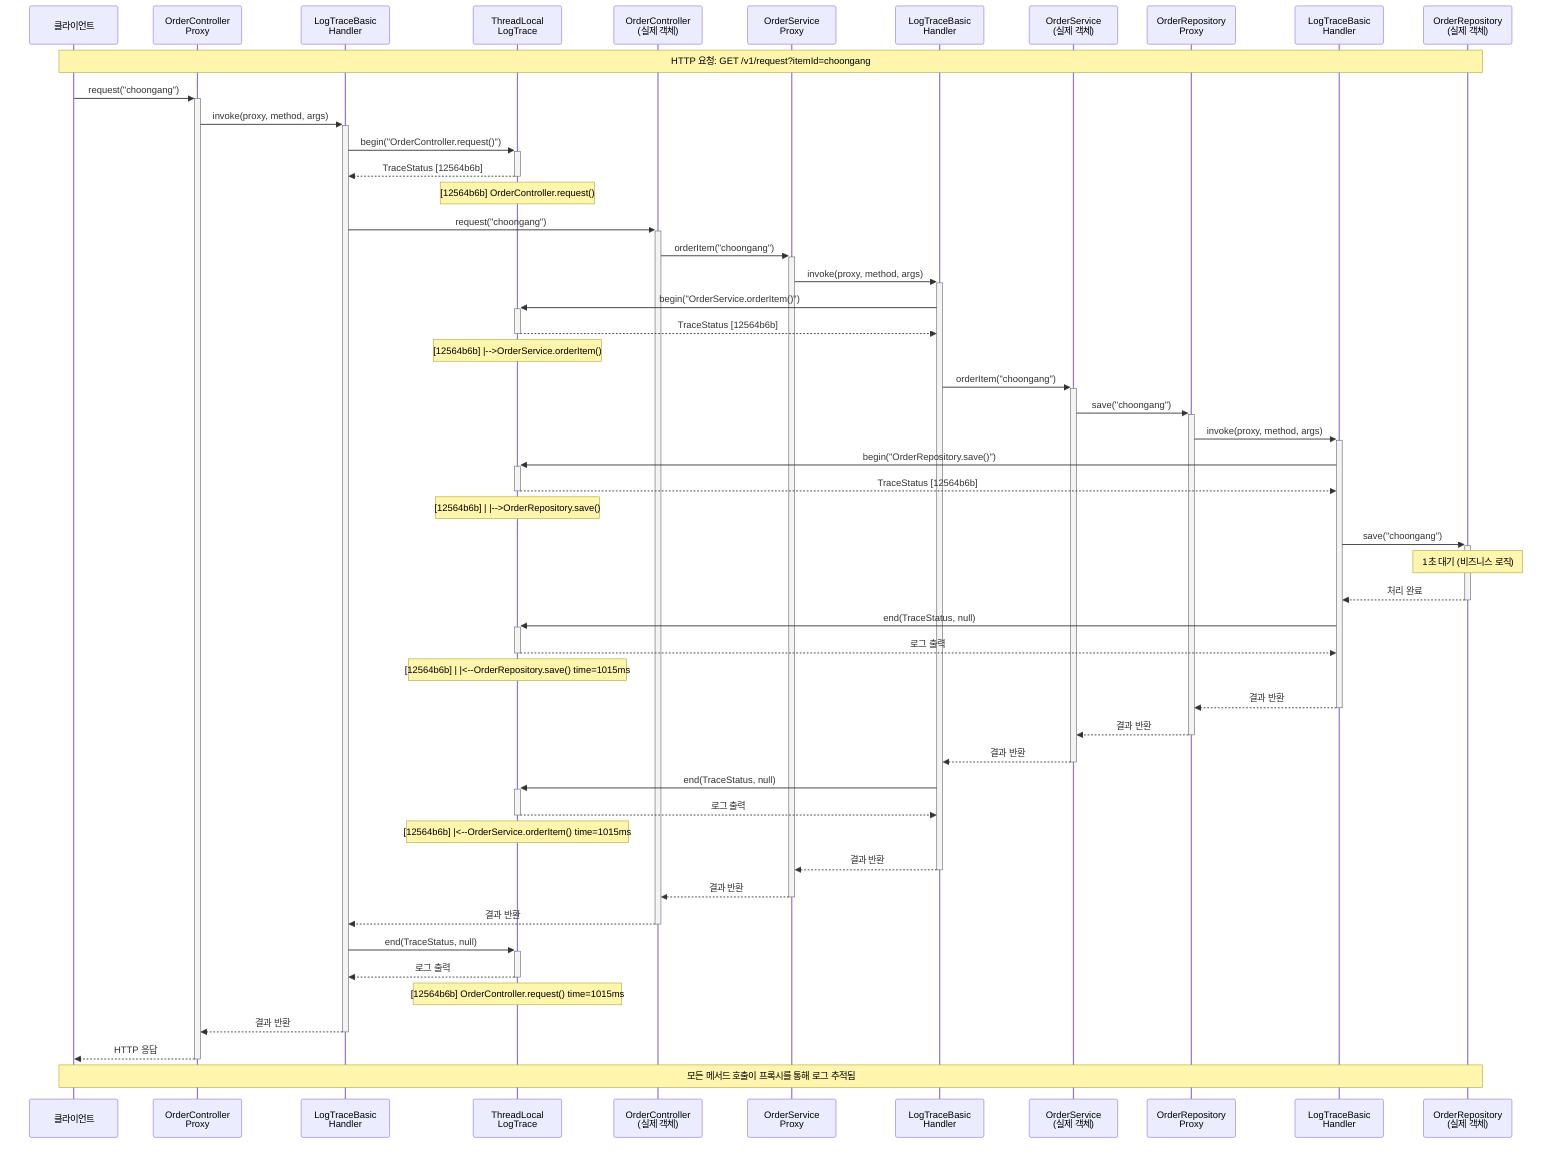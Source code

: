 sequenceDiagram
    participant Client as 클라이언트
    participant Proxy as OrderController<br/>Proxy
    participant Handler as LogTraceBasic<br/>Handler
    participant LogTrace as ThreadLocal<br/>LogTrace
    participant Controller as OrderController<br/>(실제 객체)
    participant ServiceProxy as OrderService<br/>Proxy
    participant ServiceHandler as LogTraceBasic<br/>Handler
    participant Service as OrderService<br/>(실제 객체)
    participant RepoProxy as OrderRepository<br/>Proxy
    participant RepoHandler as LogTraceBasic<br/>Handler
    participant Repository as OrderRepository<br/>(실제 객체)

    Note over Client, Repository: HTTP 요청: GET /v1/request?itemId=choongang

    Client->>+Proxy: request("choongang")
    Proxy->>+Handler: invoke(proxy, method, args)
    Handler->>+LogTrace: begin("OrderController.request()")
    LogTrace-->>-Handler: TraceStatus [12564b6b]
    Note over LogTrace: [12564b6b] OrderController.request()
    
    Handler->>+Controller: request("choongang")
    Controller->>+ServiceProxy: orderItem("choongang")
    ServiceProxy->>+ServiceHandler: invoke(proxy, method, args)
    ServiceHandler->>+LogTrace: begin("OrderService.orderItem()")
    LogTrace-->>-ServiceHandler: TraceStatus [12564b6b]
    Note over LogTrace: [12564b6b] |-->OrderService.orderItem()
    
    ServiceHandler->>+Service: orderItem("choongang")
    Service->>+RepoProxy: save("choongang")
    RepoProxy->>+RepoHandler: invoke(proxy, method, args)
    RepoHandler->>+LogTrace: begin("OrderRepository.save()")
    LogTrace-->>-RepoHandler: TraceStatus [12564b6b]
    Note over LogTrace: [12564b6b] |   |-->OrderRepository.save()
    
    RepoHandler->>+Repository: save("choongang")
    Note over Repository: 1초 대기 (비즈니스 로직)
    Repository-->>-RepoHandler: 처리 완료
    
    RepoHandler->>+LogTrace: end(TraceStatus, null)
    LogTrace-->>-RepoHandler: 로그 출력
    Note over LogTrace: [12564b6b] |   |<--OrderRepository.save() time=1015ms
    RepoHandler-->>-RepoProxy: 결과 반환
    RepoProxy-->>-Service: 결과 반환
    
    Service-->>-ServiceHandler: 결과 반환
    ServiceHandler->>+LogTrace: end(TraceStatus, null)
    LogTrace-->>-ServiceHandler: 로그 출력
    Note over LogTrace: [12564b6b] |<--OrderService.orderItem() time=1015ms
    ServiceHandler-->>-ServiceProxy: 결과 반환
    ServiceProxy-->>-Controller: 결과 반환
    
    Controller-->>-Handler: 결과 반환
    Handler->>+LogTrace: end(TraceStatus, null)
    LogTrace-->>-Handler: 로그 출력
    Note over LogTrace: [12564b6b] OrderController.request() time=1015ms
    Handler-->>-Proxy: 결과 반환
    Proxy-->>-Client: HTTP 응답

    Note over Client, Repository: 모든 메서드 호출이 프록시를 통해 로그 추적됨
